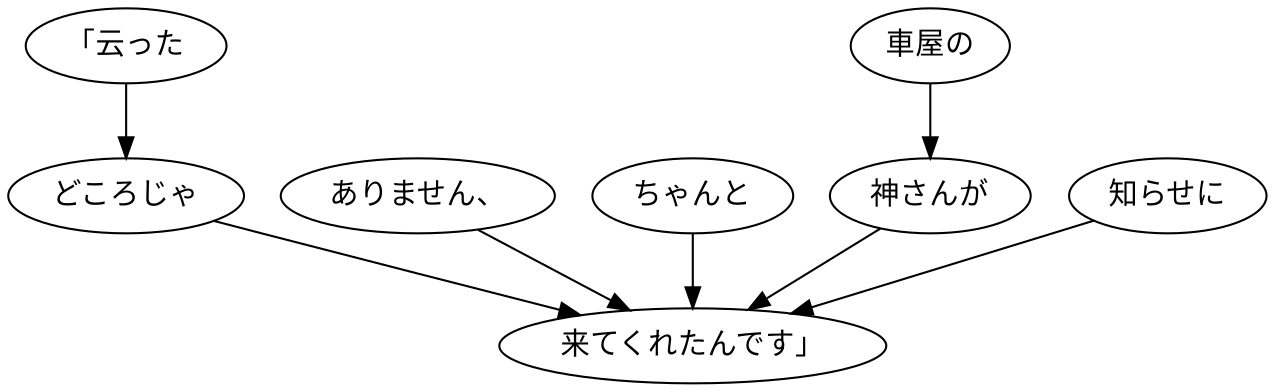 digraph graph2154 {
	node0 [label="「云った"];
	node1 [label="どころじゃ"];
	node2 [label="ありません、"];
	node3 [label="ちゃんと"];
	node4 [label="車屋の"];
	node5 [label="神さんが"];
	node6 [label="知らせに"];
	node7 [label="来てくれたんです」"];
	node0 -> node1;
	node1 -> node7;
	node2 -> node7;
	node3 -> node7;
	node4 -> node5;
	node5 -> node7;
	node6 -> node7;
}
